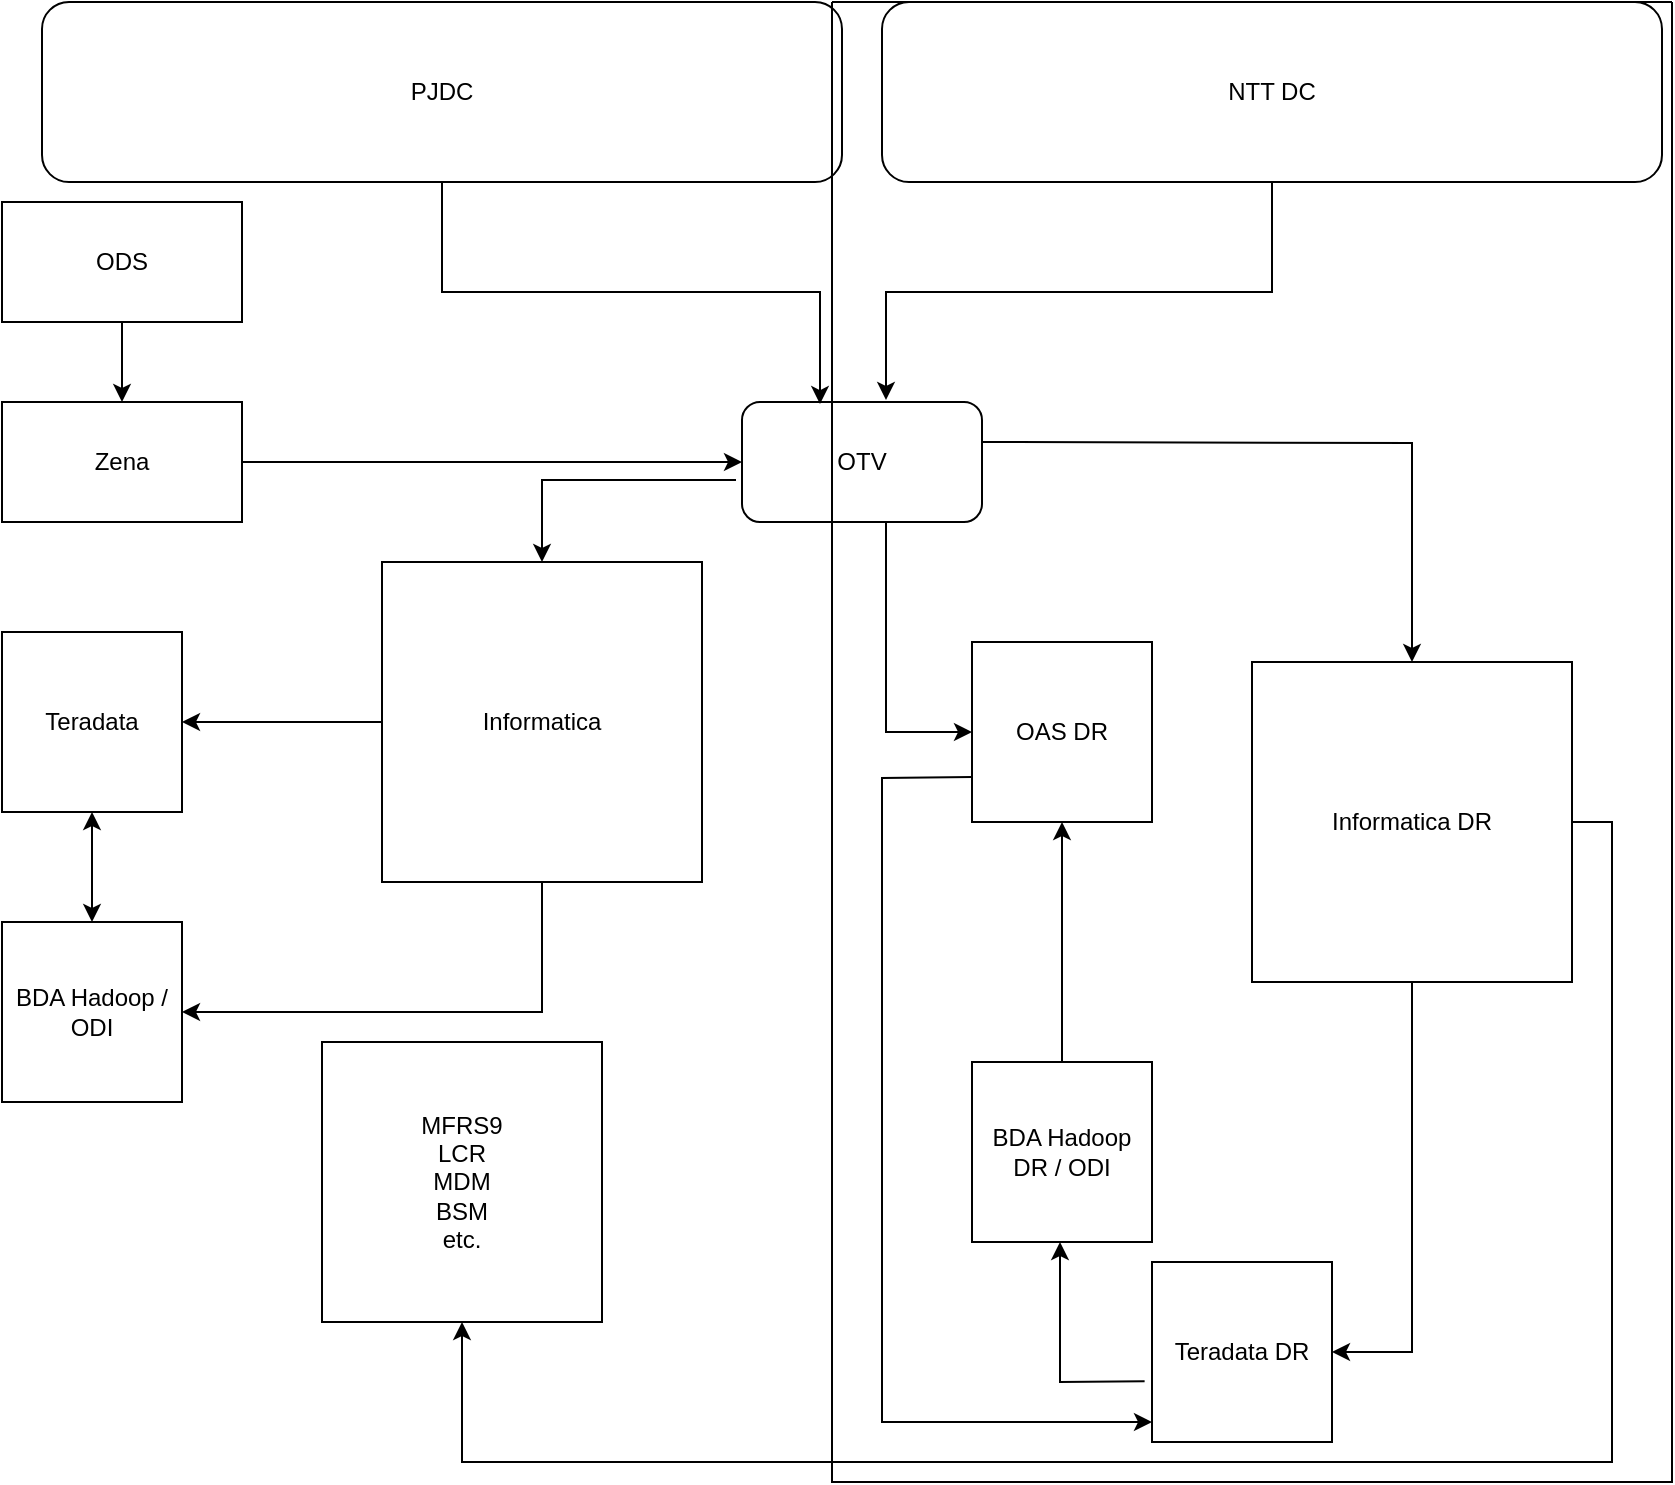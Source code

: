 <mxfile version="28.1.1">
  <diagram name="Page-1" id="LUJuUTMNPfbitzWxHM4i">
    <mxGraphModel dx="1101" dy="865" grid="1" gridSize="10" guides="1" tooltips="1" connect="1" arrows="1" fold="1" page="1" pageScale="1" pageWidth="850" pageHeight="1100" math="0" shadow="0">
      <root>
        <mxCell id="0" />
        <mxCell id="1" parent="0" />
        <mxCell id="jkWsBQ8mV7YnTk1FmtEv-1" value="Informatica" style="whiteSpace=wrap;html=1;aspect=fixed;" parent="1" vertex="1">
          <mxGeometry x="200" y="310" width="160" height="160" as="geometry" />
        </mxCell>
        <mxCell id="jkWsBQ8mV7YnTk1FmtEv-32" style="edgeStyle=orthogonalEdgeStyle;rounded=0;orthogonalLoop=1;jettySize=auto;html=1;entryX=0.5;entryY=1;entryDx=0;entryDy=0;exitX=1;exitY=0.5;exitDx=0;exitDy=0;" parent="1" source="jkWsBQ8mV7YnTk1FmtEv-2" target="jkWsBQ8mV7YnTk1FmtEv-15" edge="1">
          <mxGeometry relative="1" as="geometry">
            <Array as="points">
              <mxPoint x="815" y="440" />
              <mxPoint x="815" y="760" />
              <mxPoint x="240" y="760" />
            </Array>
          </mxGeometry>
        </mxCell>
        <mxCell id="jkWsBQ8mV7YnTk1FmtEv-3" value="PJDC" style="rounded=1;whiteSpace=wrap;html=1;" parent="1" vertex="1">
          <mxGeometry x="30" y="30" width="400" height="90" as="geometry" />
        </mxCell>
        <mxCell id="jkWsBQ8mV7YnTk1FmtEv-4" value="NTT DC" style="rounded=1;whiteSpace=wrap;html=1;" parent="1" vertex="1">
          <mxGeometry x="450" y="30" width="390" height="90" as="geometry" />
        </mxCell>
        <mxCell id="jkWsBQ8mV7YnTk1FmtEv-5" value="Zena" style="rounded=0;whiteSpace=wrap;html=1;" parent="1" vertex="1">
          <mxGeometry x="10" y="230" width="120" height="60" as="geometry" />
        </mxCell>
        <mxCell id="jkWsBQ8mV7YnTk1FmtEv-14" value="Teradata" style="whiteSpace=wrap;html=1;aspect=fixed;" parent="1" vertex="1">
          <mxGeometry x="10" y="345" width="90" height="90" as="geometry" />
        </mxCell>
        <mxCell id="jkWsBQ8mV7YnTk1FmtEv-15" value="MFRS9&lt;div&gt;LCR&lt;/div&gt;&lt;div&gt;MDM&lt;/div&gt;&lt;div&gt;BSM&lt;/div&gt;&lt;div&gt;etc.&lt;/div&gt;" style="whiteSpace=wrap;html=1;aspect=fixed;" parent="1" vertex="1">
          <mxGeometry x="170" y="550" width="140" height="140" as="geometry" />
        </mxCell>
        <mxCell id="jkWsBQ8mV7YnTk1FmtEv-28" style="edgeStyle=orthogonalEdgeStyle;rounded=0;orthogonalLoop=1;jettySize=auto;html=1;exitX=-0.025;exitY=0.65;exitDx=0;exitDy=0;exitPerimeter=0;" parent="1" source="jkWsBQ8mV7YnTk1FmtEv-6" target="jkWsBQ8mV7YnTk1FmtEv-1" edge="1">
          <mxGeometry relative="1" as="geometry" />
        </mxCell>
        <mxCell id="jkWsBQ8mV7YnTk1FmtEv-30" style="edgeStyle=orthogonalEdgeStyle;rounded=0;orthogonalLoop=1;jettySize=auto;html=1;" parent="1" target="jkWsBQ8mV7YnTk1FmtEv-2" edge="1">
          <mxGeometry relative="1" as="geometry">
            <mxPoint x="500" y="250" as="sourcePoint" />
          </mxGeometry>
        </mxCell>
        <mxCell id="jkWsBQ8mV7YnTk1FmtEv-6" value="OTV" style="rounded=1;whiteSpace=wrap;html=1;" parent="1" vertex="1">
          <mxGeometry x="380" y="230" width="120" height="60" as="geometry" />
        </mxCell>
        <mxCell id="jkWsBQ8mV7YnTk1FmtEv-24" style="edgeStyle=orthogonalEdgeStyle;rounded=0;orthogonalLoop=1;jettySize=auto;html=1;exitX=0.5;exitY=1;exitDx=0;exitDy=0;entryX=0.325;entryY=0.017;entryDx=0;entryDy=0;entryPerimeter=0;" parent="1" source="jkWsBQ8mV7YnTk1FmtEv-3" target="jkWsBQ8mV7YnTk1FmtEv-6" edge="1">
          <mxGeometry relative="1" as="geometry" />
        </mxCell>
        <mxCell id="jkWsBQ8mV7YnTk1FmtEv-26" style="edgeStyle=orthogonalEdgeStyle;rounded=0;orthogonalLoop=1;jettySize=auto;html=1;exitX=0.5;exitY=1;exitDx=0;exitDy=0;entryX=0.6;entryY=-0.017;entryDx=0;entryDy=0;entryPerimeter=0;" parent="1" source="jkWsBQ8mV7YnTk1FmtEv-4" target="jkWsBQ8mV7YnTk1FmtEv-6" edge="1">
          <mxGeometry relative="1" as="geometry" />
        </mxCell>
        <mxCell id="jkWsBQ8mV7YnTk1FmtEv-33" value="" style="swimlane;startSize=0;" parent="1" vertex="1">
          <mxGeometry x="425" y="30" width="420" height="740" as="geometry" />
        </mxCell>
        <mxCell id="gM-Q5fPbT44S93H6a9Tg-14" value="BDA Hadoop DR / ODI" style="whiteSpace=wrap;html=1;aspect=fixed;" vertex="1" parent="jkWsBQ8mV7YnTk1FmtEv-33">
          <mxGeometry x="70" y="530" width="90" height="90" as="geometry" />
        </mxCell>
        <mxCell id="jkWsBQ8mV7YnTk1FmtEv-12" value="Teradata DR" style="whiteSpace=wrap;html=1;aspect=fixed;" parent="jkWsBQ8mV7YnTk1FmtEv-33" vertex="1">
          <mxGeometry x="160" y="630" width="90" height="90" as="geometry" />
        </mxCell>
        <mxCell id="gM-Q5fPbT44S93H6a9Tg-26" value="OAS DR" style="whiteSpace=wrap;html=1;aspect=fixed;" vertex="1" parent="jkWsBQ8mV7YnTk1FmtEv-33">
          <mxGeometry x="70" y="320" width="90" height="90" as="geometry" />
        </mxCell>
        <mxCell id="jkWsBQ8mV7YnTk1FmtEv-2" value="Informatica DR" style="whiteSpace=wrap;html=1;aspect=fixed;" parent="jkWsBQ8mV7YnTk1FmtEv-33" vertex="1">
          <mxGeometry x="210" y="330" width="160" height="160" as="geometry" />
        </mxCell>
        <mxCell id="gM-Q5fPbT44S93H6a9Tg-18" value="" style="endArrow=classic;html=1;rounded=0;exitX=0.5;exitY=0;exitDx=0;exitDy=0;entryX=0.5;entryY=1;entryDx=0;entryDy=0;" edge="1" parent="jkWsBQ8mV7YnTk1FmtEv-33" source="gM-Q5fPbT44S93H6a9Tg-14" target="gM-Q5fPbT44S93H6a9Tg-26">
          <mxGeometry width="50" height="50" relative="1" as="geometry">
            <mxPoint x="92" y="400" as="sourcePoint" />
            <mxPoint x="122" y="400" as="targetPoint" />
            <Array as="points" />
          </mxGeometry>
        </mxCell>
        <mxCell id="gM-Q5fPbT44S93H6a9Tg-28" value="" style="endArrow=classic;html=1;rounded=0;exitX=-0.041;exitY=0.663;exitDx=0;exitDy=0;exitPerimeter=0;" edge="1" parent="jkWsBQ8mV7YnTk1FmtEv-33" source="jkWsBQ8mV7YnTk1FmtEv-12">
          <mxGeometry width="50" height="50" relative="1" as="geometry">
            <mxPoint x="114.41" y="720" as="sourcePoint" />
            <mxPoint x="114" y="620" as="targetPoint" />
            <Array as="points">
              <mxPoint x="114" y="690" />
            </Array>
          </mxGeometry>
        </mxCell>
        <mxCell id="gM-Q5fPbT44S93H6a9Tg-29" value="" style="endArrow=classic;html=1;rounded=0;exitX=0.5;exitY=1;exitDx=0;exitDy=0;entryX=1;entryY=0.5;entryDx=0;entryDy=0;" edge="1" parent="jkWsBQ8mV7YnTk1FmtEv-33" source="jkWsBQ8mV7YnTk1FmtEv-2" target="jkWsBQ8mV7YnTk1FmtEv-12">
          <mxGeometry width="50" height="50" relative="1" as="geometry">
            <mxPoint x="295" y="590" as="sourcePoint" />
            <mxPoint x="345" y="540" as="targetPoint" />
            <Array as="points">
              <mxPoint x="290" y="675" />
            </Array>
          </mxGeometry>
        </mxCell>
        <mxCell id="gM-Q5fPbT44S93H6a9Tg-32" value="" style="endArrow=classic;html=1;rounded=0;exitX=0;exitY=0.75;exitDx=0;exitDy=0;entryX=0;entryY=0.889;entryDx=0;entryDy=0;entryPerimeter=0;" edge="1" parent="jkWsBQ8mV7YnTk1FmtEv-33" source="gM-Q5fPbT44S93H6a9Tg-26" target="jkWsBQ8mV7YnTk1FmtEv-12">
          <mxGeometry width="50" height="50" relative="1" as="geometry">
            <mxPoint x="70" y="369" as="sourcePoint" />
            <mxPoint x="95" y="391.5" as="targetPoint" />
            <Array as="points">
              <mxPoint x="25" y="388" />
              <mxPoint x="25" y="710" />
            </Array>
          </mxGeometry>
        </mxCell>
        <mxCell id="gM-Q5fPbT44S93H6a9Tg-1" value="BDA Hadoop / ODI" style="whiteSpace=wrap;html=1;aspect=fixed;" vertex="1" parent="1">
          <mxGeometry x="10" y="490" width="90" height="90" as="geometry" />
        </mxCell>
        <mxCell id="gM-Q5fPbT44S93H6a9Tg-2" style="edgeStyle=orthogonalEdgeStyle;rounded=0;orthogonalLoop=1;jettySize=auto;html=1;exitX=0;exitY=0.5;exitDx=0;exitDy=0;entryX=1;entryY=0.5;entryDx=0;entryDy=0;" edge="1" parent="1" source="jkWsBQ8mV7YnTk1FmtEv-1" target="jkWsBQ8mV7YnTk1FmtEv-14">
          <mxGeometry relative="1" as="geometry">
            <mxPoint x="120" y="430" as="sourcePoint" />
            <mxPoint x="60" y="530" as="targetPoint" />
          </mxGeometry>
        </mxCell>
        <mxCell id="gM-Q5fPbT44S93H6a9Tg-4" style="edgeStyle=orthogonalEdgeStyle;rounded=0;orthogonalLoop=1;jettySize=auto;html=1;exitX=0.5;exitY=1;exitDx=0;exitDy=0;entryX=1;entryY=0.5;entryDx=0;entryDy=0;" edge="1" parent="1" source="jkWsBQ8mV7YnTk1FmtEv-1" target="gM-Q5fPbT44S93H6a9Tg-1">
          <mxGeometry relative="1" as="geometry">
            <mxPoint x="201" y="484" as="sourcePoint" />
            <mxPoint x="140" y="490" as="targetPoint" />
          </mxGeometry>
        </mxCell>
        <mxCell id="gM-Q5fPbT44S93H6a9Tg-11" style="edgeStyle=orthogonalEdgeStyle;rounded=0;orthogonalLoop=1;jettySize=auto;html=1;exitX=0.5;exitY=1;exitDx=0;exitDy=0;entryX=0.5;entryY=0;entryDx=0;entryDy=0;" edge="1" parent="1" source="gM-Q5fPbT44S93H6a9Tg-5" target="jkWsBQ8mV7YnTk1FmtEv-5">
          <mxGeometry relative="1" as="geometry" />
        </mxCell>
        <mxCell id="gM-Q5fPbT44S93H6a9Tg-5" value="ODS" style="rounded=0;whiteSpace=wrap;html=1;" vertex="1" parent="1">
          <mxGeometry x="10" y="130" width="120" height="60" as="geometry" />
        </mxCell>
        <mxCell id="gM-Q5fPbT44S93H6a9Tg-7" value="" style="endArrow=classic;html=1;rounded=0;entryX=0;entryY=0.5;entryDx=0;entryDy=0;exitX=1;exitY=0.5;exitDx=0;exitDy=0;" edge="1" parent="1" source="jkWsBQ8mV7YnTk1FmtEv-5" target="jkWsBQ8mV7YnTk1FmtEv-6">
          <mxGeometry width="50" height="50" relative="1" as="geometry">
            <mxPoint x="140" y="280" as="sourcePoint" />
            <mxPoint x="180" y="210" as="targetPoint" />
            <Array as="points" />
          </mxGeometry>
        </mxCell>
        <mxCell id="gM-Q5fPbT44S93H6a9Tg-12" value="" style="endArrow=classic;startArrow=classic;html=1;rounded=0;exitX=0.5;exitY=0;exitDx=0;exitDy=0;entryX=0.5;entryY=1;entryDx=0;entryDy=0;" edge="1" parent="1" source="gM-Q5fPbT44S93H6a9Tg-1" target="jkWsBQ8mV7YnTk1FmtEv-14">
          <mxGeometry width="50" height="50" relative="1" as="geometry">
            <mxPoint x="10" y="485" as="sourcePoint" />
            <mxPoint x="60" y="435" as="targetPoint" />
          </mxGeometry>
        </mxCell>
        <mxCell id="gM-Q5fPbT44S93H6a9Tg-27" value="" style="endArrow=classic;html=1;rounded=0;entryX=0;entryY=0.5;entryDx=0;entryDy=0;" edge="1" parent="1" target="gM-Q5fPbT44S93H6a9Tg-26">
          <mxGeometry width="50" height="50" relative="1" as="geometry">
            <mxPoint x="452" y="290" as="sourcePoint" />
            <mxPoint x="520" y="440" as="targetPoint" />
            <Array as="points">
              <mxPoint x="452" y="395" />
            </Array>
          </mxGeometry>
        </mxCell>
      </root>
    </mxGraphModel>
  </diagram>
</mxfile>
